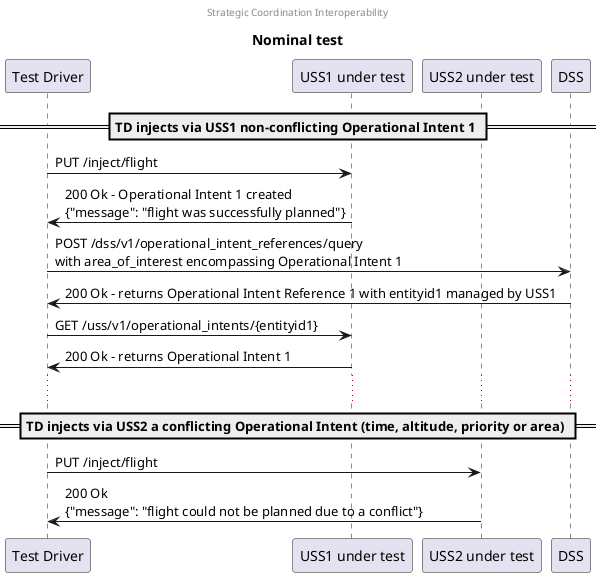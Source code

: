 @startuml
center header Strategic Coordination Interoperability
title Nominal test

participant "Test Driver" as TD
participant "USS1 under test" as USS1
participant "USS2 under test" as USS2
participant "DSS"

== TD injects via USS1 non-conflicting Operational Intent 1 ==

TD -> USS1: PUT /inject/flight
TD <- USS1: 200 Ok - Operational Intent 1 created\n{"message": "flight was successfully planned"}

TD -> DSS: POST /dss/v1/operational_intent_references/query\nwith area_of_interest encompassing Operational Intent 1
TD <- DSS: 200 Ok - returns Operational Intent Reference 1 with entityid1 managed by USS1

TD -> USS1: GET /uss/v1/operational_intents/{entityid1}
TD <- USS1: 200 Ok - returns Operational Intent 1

...

== TD injects via USS2 a conflicting Operational Intent (time, altitude, priority or area) ==

TD -> USS2: PUT /inject/flight
TD <- USS2: 200 Ok\n{"message": "flight could not be planned due to a conflict"}

@enduml

